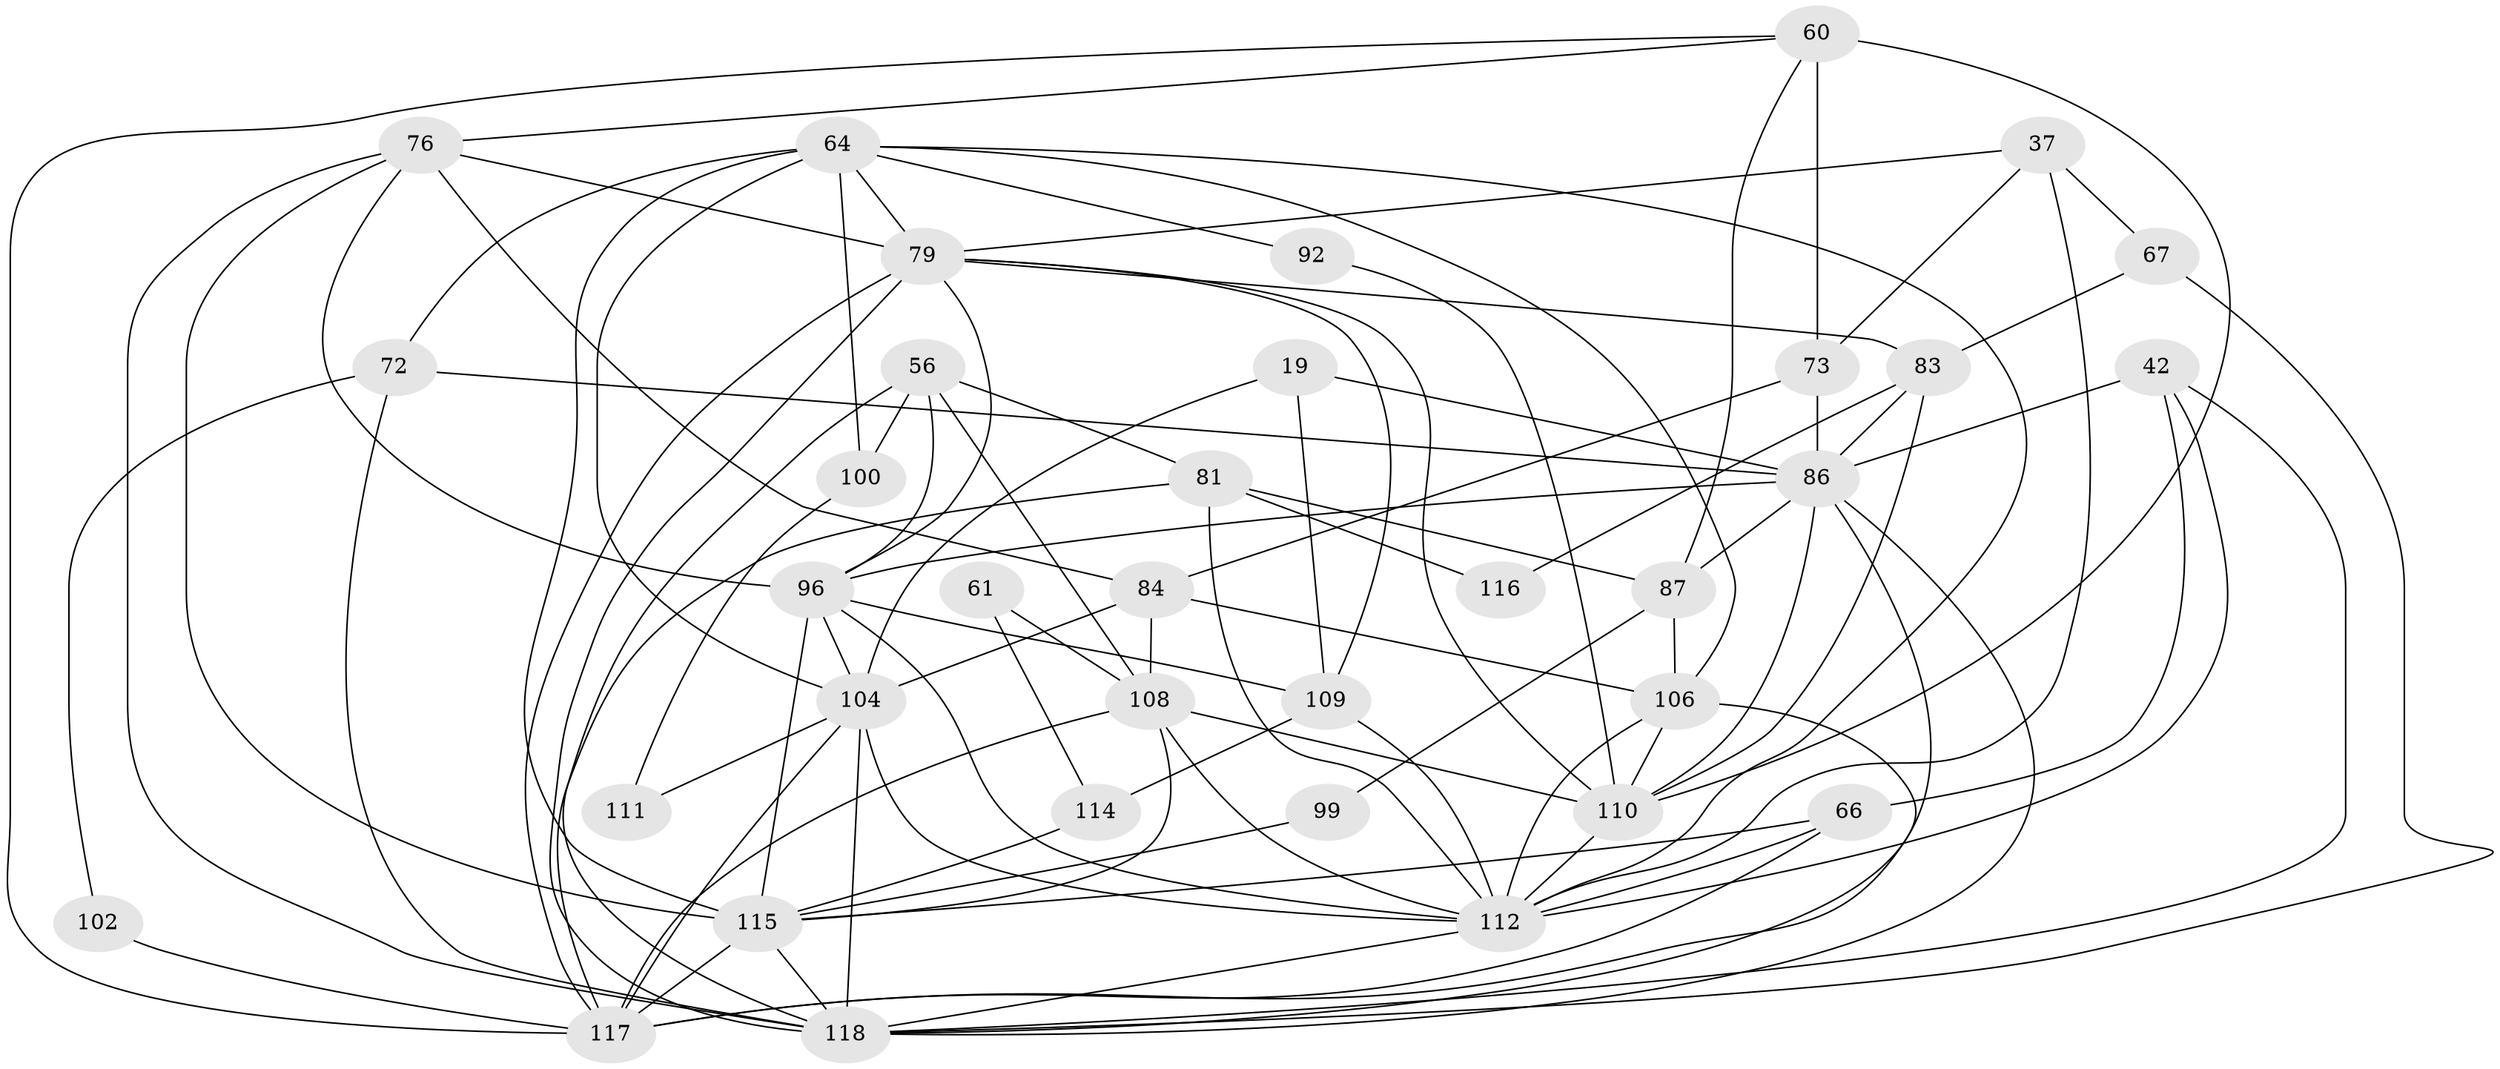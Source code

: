 // original degree distribution, {5: 0.2457627118644068, 3: 0.2966101694915254, 4: 0.22033898305084745, 2: 0.11864406779661017, 7: 0.03389830508474576, 6: 0.07627118644067797, 8: 0.00847457627118644}
// Generated by graph-tools (version 1.1) at 2025/54/03/04/25 21:54:50]
// undirected, 35 vertices, 95 edges
graph export_dot {
graph [start="1"]
  node [color=gray90,style=filled];
  19;
  37;
  42;
  56 [super="+52"];
  60 [super="+18+50"];
  61;
  64 [super="+39+55+26+49"];
  66 [super="+7"];
  67 [super="+8+40"];
  72 [super="+32+69"];
  73 [super="+41"];
  76 [super="+45+14"];
  79 [super="+54+57"];
  81 [super="+77"];
  83 [super="+62"];
  84 [super="+6+13"];
  86 [super="+4+10+28+68"];
  87 [super="+30"];
  92;
  96 [super="+71+78"];
  99;
  100 [super="+85"];
  102;
  104 [super="+53+70"];
  106 [super="+31+91"];
  108 [super="+105+65"];
  109 [super="+80"];
  110 [super="+90+94"];
  111;
  112 [super="+88+95+107"];
  114 [super="+98"];
  115 [super="+11+89+113+46"];
  116;
  117 [super="+75"];
  118 [super="+97+103"];
  19 -- 86;
  19 -- 109;
  19 -- 104;
  37 -- 73;
  37 -- 67;
  37 -- 79;
  37 -- 112;
  42 -- 112;
  42 -- 66 [weight=2];
  42 -- 86;
  42 -- 118 [weight=2];
  56 -- 108;
  56 -- 96;
  56 -- 81;
  56 -- 100;
  56 -- 118;
  60 -- 117;
  60 -- 87;
  60 -- 73 [weight=2];
  60 -- 76;
  60 -- 110 [weight=3];
  61 -- 114;
  61 -- 108;
  64 -- 100 [weight=3];
  64 -- 106;
  64 -- 92;
  64 -- 79 [weight=3];
  64 -- 72;
  64 -- 104 [weight=3];
  64 -- 115 [weight=2];
  64 -- 112 [weight=2];
  66 -- 117;
  66 -- 115;
  66 -- 112;
  67 -- 83 [weight=2];
  67 -- 118;
  72 -- 86 [weight=2];
  72 -- 102;
  72 -- 118;
  73 -- 84;
  73 -- 86 [weight=3];
  76 -- 96 [weight=2];
  76 -- 79 [weight=2];
  76 -- 84 [weight=2];
  76 -- 118;
  76 -- 115;
  79 -- 83;
  79 -- 96;
  79 -- 109;
  79 -- 117;
  79 -- 118 [weight=2];
  79 -- 110;
  81 -- 117 [weight=2];
  81 -- 116;
  81 -- 87;
  81 -- 112 [weight=4];
  83 -- 116;
  83 -- 86 [weight=2];
  83 -- 110 [weight=2];
  84 -- 108 [weight=2];
  84 -- 104;
  84 -- 106;
  86 -- 96 [weight=4];
  86 -- 117 [weight=2];
  86 -- 118;
  86 -- 87;
  86 -- 110;
  87 -- 99;
  87 -- 106 [weight=2];
  92 -- 110;
  96 -- 109;
  96 -- 112 [weight=2];
  96 -- 115 [weight=3];
  96 -- 104 [weight=3];
  99 -- 115;
  100 -- 111;
  102 -- 117;
  104 -- 118 [weight=3];
  104 -- 111;
  104 -- 117 [weight=2];
  104 -- 112;
  106 -- 112 [weight=3];
  106 -- 118;
  106 -- 110;
  108 -- 115 [weight=3];
  108 -- 110 [weight=2];
  108 -- 117;
  108 -- 112;
  109 -- 114 [weight=2];
  109 -- 112;
  110 -- 112 [weight=4];
  112 -- 118 [weight=3];
  114 -- 115 [weight=2];
  115 -- 118 [weight=3];
  115 -- 117 [weight=2];
}

